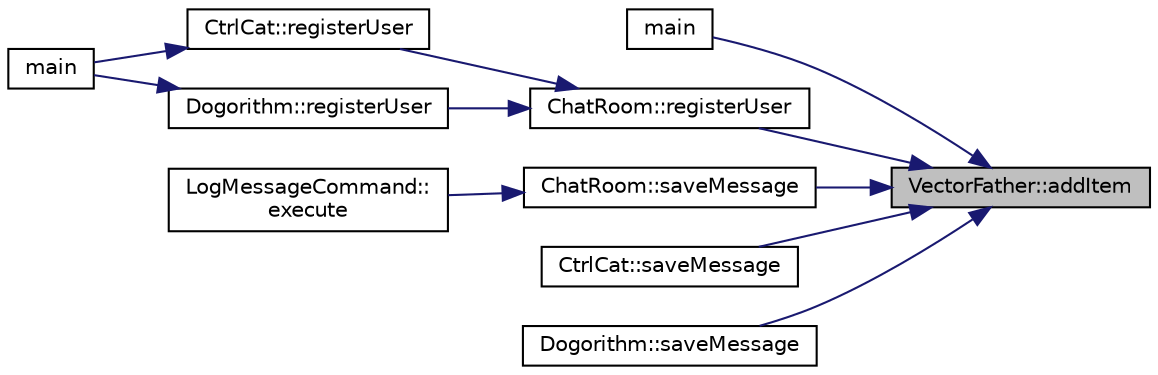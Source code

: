 digraph "VectorFather::addItem"
{
 // LATEX_PDF_SIZE
  edge [fontname="Helvetica",fontsize="10",labelfontname="Helvetica",labelfontsize="10"];
  node [fontname="Helvetica",fontsize="10",shape=record];
  rankdir="RL";
  Node1 [label="VectorFather::addItem",height=0.2,width=0.4,color="black", fillcolor="grey75", style="filled", fontcolor="black",tooltip="Add an item to the end of the vector."];
  Node1 -> Node2 [dir="back",color="midnightblue",fontsize="10",style="solid",fontname="Helvetica"];
  Node2 [label="main",height=0.2,width=0.4,color="black", fillcolor="white", style="filled",URL="$IteratorDemo_8cpp.html#ae66f6b31b5ad750f1fe042a706a4e3d4",tooltip=" "];
  Node1 -> Node3 [dir="back",color="midnightblue",fontsize="10",style="solid",fontname="Helvetica"];
  Node3 [label="ChatRoom::registerUser",height=0.2,width=0.4,color="black", fillcolor="white", style="filled",URL="$classChatRoom.html#a78689ed978a1454993447bf7ffdff744",tooltip="Register a new user to the chat room."];
  Node3 -> Node4 [dir="back",color="midnightblue",fontsize="10",style="solid",fontname="Helvetica"];
  Node4 [label="CtrlCat::registerUser",height=0.2,width=0.4,color="black", fillcolor="white", style="filled",URL="$classCtrlCat.html#af03b24a407bd58a7cb2ef7a87077d4a8",tooltip="Register a new user to the chat room."];
  Node4 -> Node5 [dir="back",color="midnightblue",fontsize="10",style="solid",fontname="Helvetica"];
  Node5 [label="main",height=0.2,width=0.4,color="black", fillcolor="white", style="filled",URL="$TestingMain_8cpp.html#ae66f6b31b5ad750f1fe042a706a4e3d4",tooltip=" "];
  Node3 -> Node6 [dir="back",color="midnightblue",fontsize="10",style="solid",fontname="Helvetica"];
  Node6 [label="Dogorithm::registerUser",height=0.2,width=0.4,color="black", fillcolor="white", style="filled",URL="$classDogorithm.html#a1d4a7936e9665825390f6652159c55d7",tooltip="Register a new user to the chat room."];
  Node6 -> Node5 [dir="back",color="midnightblue",fontsize="10",style="solid",fontname="Helvetica"];
  Node1 -> Node7 [dir="back",color="midnightblue",fontsize="10",style="solid",fontname="Helvetica"];
  Node7 [label="ChatRoom::saveMessage",height=0.2,width=0.4,color="black", fillcolor="white", style="filled",URL="$classChatRoom.html#ad5f22e8221a5d6eb7447c60e7e8d8af2",tooltip="Save a message to the chat history."];
  Node7 -> Node8 [dir="back",color="midnightblue",fontsize="10",style="solid",fontname="Helvetica"];
  Node8 [label="LogMessageCommand::\lexecute",height=0.2,width=0.4,color="black", fillcolor="white", style="filled",URL="$classLogMessageCommand.html#a3be555c3679074b6644bc058fbc6c683",tooltip="Execute the log message operation."];
  Node1 -> Node9 [dir="back",color="midnightblue",fontsize="10",style="solid",fontname="Helvetica"];
  Node9 [label="CtrlCat::saveMessage",height=0.2,width=0.4,color="black", fillcolor="white", style="filled",URL="$classCtrlCat.html#a7b92b7c8deb42b18b55747f5810130b7",tooltip="Save a message to the chat history."];
  Node1 -> Node10 [dir="back",color="midnightblue",fontsize="10",style="solid",fontname="Helvetica"];
  Node10 [label="Dogorithm::saveMessage",height=0.2,width=0.4,color="black", fillcolor="white", style="filled",URL="$classDogorithm.html#a9dce9907d8c2552f17e75e2f2a1b1557",tooltip="Save a message to the chat history."];
}
